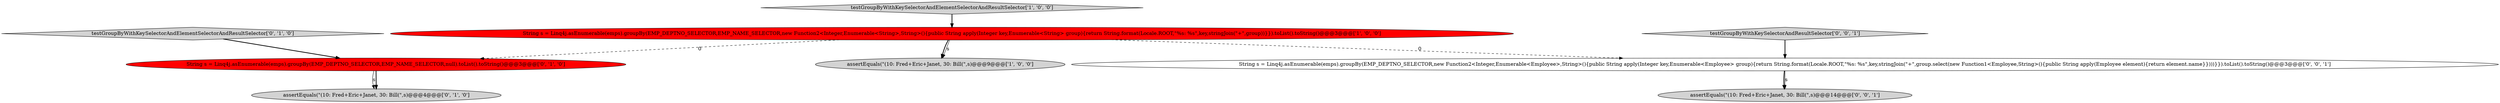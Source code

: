 digraph {
0 [style = filled, label = "assertEquals(\"(10: Fred+Eric+Janet, 30: Bill(\",s)@@@9@@@['1', '0', '0']", fillcolor = lightgray, shape = ellipse image = "AAA0AAABBB1BBB"];
5 [style = filled, label = "String s = Linq4j.asEnumerable(emps).groupBy(EMP_DEPTNO_SELECTOR,EMP_NAME_SELECTOR,null).toList().toString()@@@3@@@['0', '1', '0']", fillcolor = red, shape = ellipse image = "AAA1AAABBB2BBB"];
1 [style = filled, label = "testGroupByWithKeySelectorAndElementSelectorAndResultSelector['1', '0', '0']", fillcolor = lightgray, shape = diamond image = "AAA0AAABBB1BBB"];
3 [style = filled, label = "testGroupByWithKeySelectorAndElementSelectorAndResultSelector['0', '1', '0']", fillcolor = lightgray, shape = diamond image = "AAA0AAABBB2BBB"];
8 [style = filled, label = "String s = Linq4j.asEnumerable(emps).groupBy(EMP_DEPTNO_SELECTOR,new Function2<Integer,Enumerable<Employee>,String>(){public String apply(Integer key,Enumerable<Employee> group){return String.format(Locale.ROOT,\"%s: %s\",key,stringJoin(\"+\",group.select(new Function1<Employee,String>(){public String apply(Employee element){return element.name}})))}}).toList().toString()@@@3@@@['0', '0', '1']", fillcolor = white, shape = ellipse image = "AAA0AAABBB3BBB"];
6 [style = filled, label = "testGroupByWithKeySelectorAndResultSelector['0', '0', '1']", fillcolor = lightgray, shape = diamond image = "AAA0AAABBB3BBB"];
2 [style = filled, label = "String s = Linq4j.asEnumerable(emps).groupBy(EMP_DEPTNO_SELECTOR,EMP_NAME_SELECTOR,new Function2<Integer,Enumerable<String>,String>(){public String apply(Integer key,Enumerable<String> group){return String.format(Locale.ROOT,\"%s: %s\",key,stringJoin(\"+\",group))}}).toList().toString()@@@3@@@['1', '0', '0']", fillcolor = red, shape = ellipse image = "AAA1AAABBB1BBB"];
4 [style = filled, label = "assertEquals(\"(10: Fred+Eric+Janet, 30: Bill(\",s)@@@4@@@['0', '1', '0']", fillcolor = lightgray, shape = ellipse image = "AAA0AAABBB2BBB"];
7 [style = filled, label = "assertEquals(\"(10: Fred+Eric+Janet, 30: Bill(\",s)@@@14@@@['0', '0', '1']", fillcolor = lightgray, shape = ellipse image = "AAA0AAABBB3BBB"];
2->0 [style = solid, label="s"];
6->8 [style = bold, label=""];
2->5 [style = dashed, label="0"];
1->2 [style = bold, label=""];
2->0 [style = bold, label=""];
3->5 [style = bold, label=""];
5->4 [style = solid, label="s"];
2->8 [style = dashed, label="0"];
5->4 [style = bold, label=""];
8->7 [style = bold, label=""];
8->7 [style = solid, label="s"];
}
